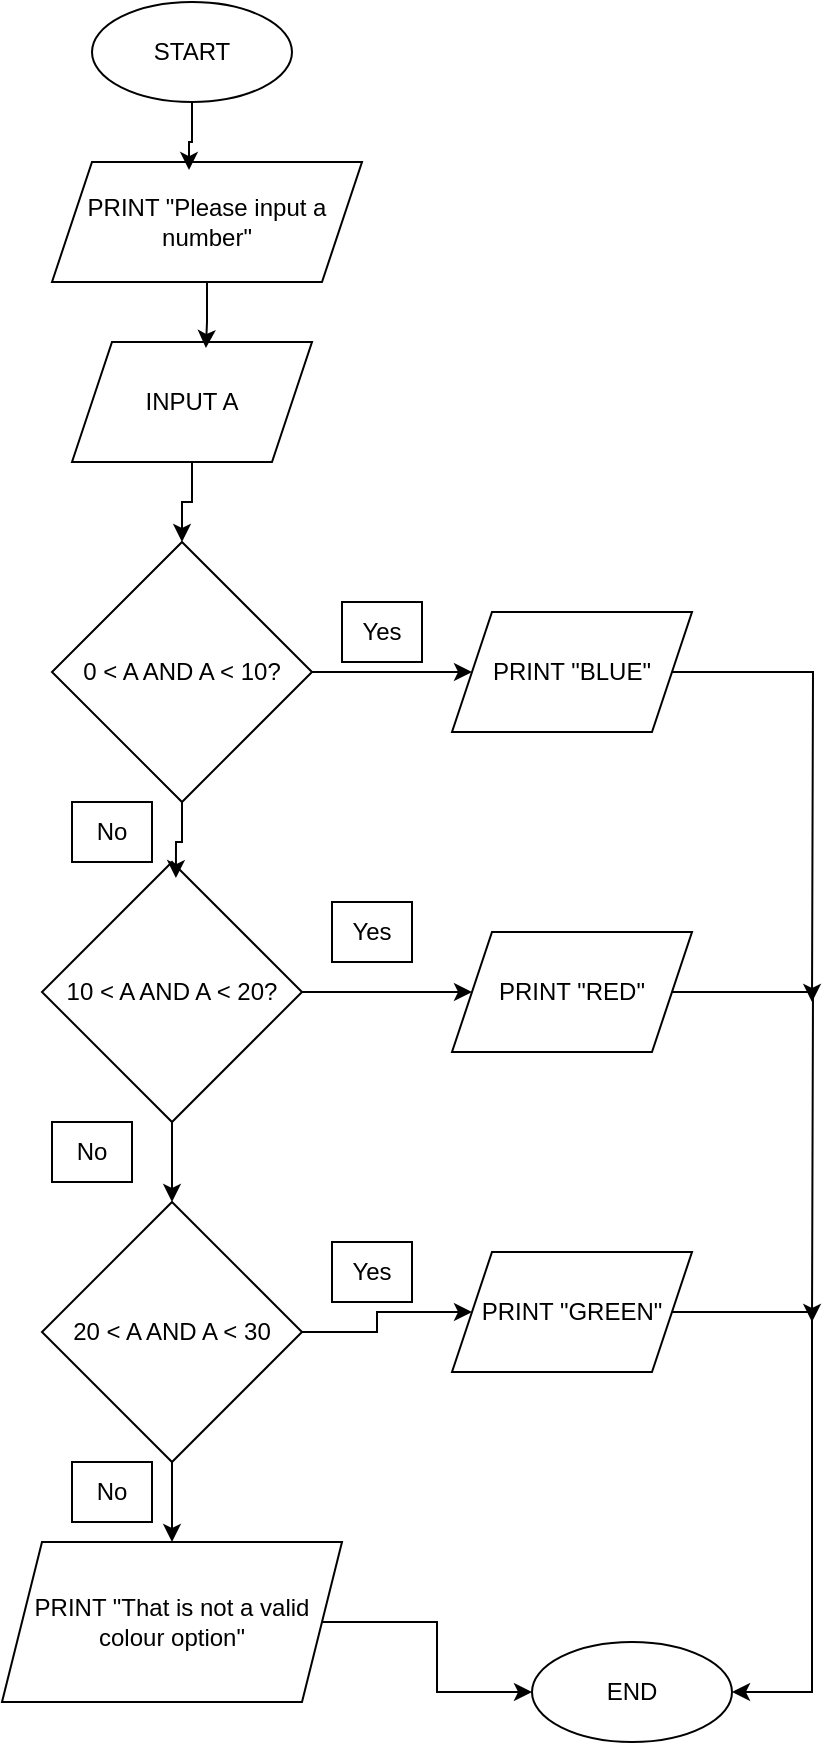 <mxfile version="24.8.4">
  <diagram id="C5RBs43oDa-KdzZeNtuy" name="Page-1">
    <mxGraphModel dx="878" dy="1000" grid="1" gridSize="10" guides="1" tooltips="1" connect="1" arrows="1" fold="1" page="1" pageScale="1" pageWidth="827" pageHeight="1169" math="0" shadow="0">
      <root>
        <mxCell id="WIyWlLk6GJQsqaUBKTNV-0" />
        <mxCell id="WIyWlLk6GJQsqaUBKTNV-1" parent="WIyWlLk6GJQsqaUBKTNV-0" />
        <mxCell id="ZSXGiZuAVmpcLqcphuI8-1" value="&lt;div&gt;START&lt;/div&gt;" style="ellipse;whiteSpace=wrap;html=1;" vertex="1" parent="WIyWlLk6GJQsqaUBKTNV-1">
          <mxGeometry x="210" y="40" width="100" height="50" as="geometry" />
        </mxCell>
        <mxCell id="ZSXGiZuAVmpcLqcphuI8-15" style="edgeStyle=orthogonalEdgeStyle;rounded=0;orthogonalLoop=1;jettySize=auto;html=1;entryX=0.5;entryY=0;entryDx=0;entryDy=0;" edge="1" parent="WIyWlLk6GJQsqaUBKTNV-1" source="ZSXGiZuAVmpcLqcphuI8-3" target="ZSXGiZuAVmpcLqcphuI8-4">
          <mxGeometry relative="1" as="geometry" />
        </mxCell>
        <mxCell id="ZSXGiZuAVmpcLqcphuI8-3" value="INPUT A" style="shape=parallelogram;perimeter=parallelogramPerimeter;whiteSpace=wrap;html=1;fixedSize=1;" vertex="1" parent="WIyWlLk6GJQsqaUBKTNV-1">
          <mxGeometry x="200" y="210" width="120" height="60" as="geometry" />
        </mxCell>
        <mxCell id="ZSXGiZuAVmpcLqcphuI8-16" style="edgeStyle=orthogonalEdgeStyle;rounded=0;orthogonalLoop=1;jettySize=auto;html=1;entryX=0;entryY=0.5;entryDx=0;entryDy=0;" edge="1" parent="WIyWlLk6GJQsqaUBKTNV-1" source="ZSXGiZuAVmpcLqcphuI8-4" target="ZSXGiZuAVmpcLqcphuI8-7">
          <mxGeometry relative="1" as="geometry" />
        </mxCell>
        <mxCell id="ZSXGiZuAVmpcLqcphuI8-4" value="0 &amp;lt; A AND A &amp;lt; 10?" style="rhombus;whiteSpace=wrap;html=1;" vertex="1" parent="WIyWlLk6GJQsqaUBKTNV-1">
          <mxGeometry x="190" y="310" width="130" height="130" as="geometry" />
        </mxCell>
        <mxCell id="ZSXGiZuAVmpcLqcphuI8-18" style="edgeStyle=orthogonalEdgeStyle;rounded=0;orthogonalLoop=1;jettySize=auto;html=1;entryX=0.5;entryY=0;entryDx=0;entryDy=0;" edge="1" parent="WIyWlLk6GJQsqaUBKTNV-1" source="ZSXGiZuAVmpcLqcphuI8-5" target="ZSXGiZuAVmpcLqcphuI8-10">
          <mxGeometry relative="1" as="geometry" />
        </mxCell>
        <mxCell id="ZSXGiZuAVmpcLqcphuI8-24" style="edgeStyle=orthogonalEdgeStyle;rounded=0;orthogonalLoop=1;jettySize=auto;html=1;entryX=0;entryY=0.5;entryDx=0;entryDy=0;" edge="1" parent="WIyWlLk6GJQsqaUBKTNV-1" source="ZSXGiZuAVmpcLqcphuI8-5" target="ZSXGiZuAVmpcLqcphuI8-9">
          <mxGeometry relative="1" as="geometry" />
        </mxCell>
        <mxCell id="ZSXGiZuAVmpcLqcphuI8-5" value="20 &amp;lt; A AND A &amp;lt; 30" style="rhombus;whiteSpace=wrap;html=1;" vertex="1" parent="WIyWlLk6GJQsqaUBKTNV-1">
          <mxGeometry x="185" y="640" width="130" height="130" as="geometry" />
        </mxCell>
        <mxCell id="ZSXGiZuAVmpcLqcphuI8-6" value="PRINT &quot;Please input a number&quot;" style="shape=parallelogram;perimeter=parallelogramPerimeter;whiteSpace=wrap;html=1;fixedSize=1;" vertex="1" parent="WIyWlLk6GJQsqaUBKTNV-1">
          <mxGeometry x="190" y="120" width="155" height="60" as="geometry" />
        </mxCell>
        <mxCell id="ZSXGiZuAVmpcLqcphuI8-28" style="edgeStyle=orthogonalEdgeStyle;rounded=0;orthogonalLoop=1;jettySize=auto;html=1;" edge="1" parent="WIyWlLk6GJQsqaUBKTNV-1" source="ZSXGiZuAVmpcLqcphuI8-7">
          <mxGeometry relative="1" as="geometry">
            <mxPoint x="570" y="540" as="targetPoint" />
          </mxGeometry>
        </mxCell>
        <mxCell id="ZSXGiZuAVmpcLqcphuI8-7" value="PRINT &quot;BLUE&quot;" style="shape=parallelogram;perimeter=parallelogramPerimeter;whiteSpace=wrap;html=1;fixedSize=1;" vertex="1" parent="WIyWlLk6GJQsqaUBKTNV-1">
          <mxGeometry x="390" y="345" width="120" height="60" as="geometry" />
        </mxCell>
        <mxCell id="ZSXGiZuAVmpcLqcphuI8-27" style="edgeStyle=orthogonalEdgeStyle;rounded=0;orthogonalLoop=1;jettySize=auto;html=1;" edge="1" parent="WIyWlLk6GJQsqaUBKTNV-1" source="ZSXGiZuAVmpcLqcphuI8-8">
          <mxGeometry relative="1" as="geometry">
            <mxPoint x="570" y="700" as="targetPoint" />
          </mxGeometry>
        </mxCell>
        <mxCell id="ZSXGiZuAVmpcLqcphuI8-8" value="PRINT &quot;RED&quot;" style="shape=parallelogram;perimeter=parallelogramPerimeter;whiteSpace=wrap;html=1;fixedSize=1;" vertex="1" parent="WIyWlLk6GJQsqaUBKTNV-1">
          <mxGeometry x="390" y="505" width="120" height="60" as="geometry" />
        </mxCell>
        <mxCell id="ZSXGiZuAVmpcLqcphuI8-26" style="edgeStyle=orthogonalEdgeStyle;rounded=0;orthogonalLoop=1;jettySize=auto;html=1;entryX=1;entryY=0.5;entryDx=0;entryDy=0;" edge="1" parent="WIyWlLk6GJQsqaUBKTNV-1" source="ZSXGiZuAVmpcLqcphuI8-9" target="ZSXGiZuAVmpcLqcphuI8-12">
          <mxGeometry relative="1" as="geometry">
            <mxPoint x="560" y="880" as="targetPoint" />
            <Array as="points">
              <mxPoint x="570" y="695" />
              <mxPoint x="570" y="885" />
            </Array>
          </mxGeometry>
        </mxCell>
        <mxCell id="ZSXGiZuAVmpcLqcphuI8-9" value="PRINT &quot;GREEN&quot;" style="shape=parallelogram;perimeter=parallelogramPerimeter;whiteSpace=wrap;html=1;fixedSize=1;" vertex="1" parent="WIyWlLk6GJQsqaUBKTNV-1">
          <mxGeometry x="390" y="665" width="120" height="60" as="geometry" />
        </mxCell>
        <mxCell id="ZSXGiZuAVmpcLqcphuI8-25" style="edgeStyle=orthogonalEdgeStyle;rounded=0;orthogonalLoop=1;jettySize=auto;html=1;entryX=0;entryY=0.5;entryDx=0;entryDy=0;" edge="1" parent="WIyWlLk6GJQsqaUBKTNV-1" source="ZSXGiZuAVmpcLqcphuI8-10" target="ZSXGiZuAVmpcLqcphuI8-12">
          <mxGeometry relative="1" as="geometry" />
        </mxCell>
        <mxCell id="ZSXGiZuAVmpcLqcphuI8-10" value="PRINT &quot;That is not a valid colour option&quot;" style="shape=parallelogram;perimeter=parallelogramPerimeter;whiteSpace=wrap;html=1;fixedSize=1;" vertex="1" parent="WIyWlLk6GJQsqaUBKTNV-1">
          <mxGeometry x="165" y="810" width="170" height="80" as="geometry" />
        </mxCell>
        <mxCell id="ZSXGiZuAVmpcLqcphuI8-12" value="END" style="ellipse;whiteSpace=wrap;html=1;" vertex="1" parent="WIyWlLk6GJQsqaUBKTNV-1">
          <mxGeometry x="430" y="860" width="100" height="50" as="geometry" />
        </mxCell>
        <mxCell id="ZSXGiZuAVmpcLqcphuI8-13" style="edgeStyle=orthogonalEdgeStyle;rounded=0;orthogonalLoop=1;jettySize=auto;html=1;entryX=0.442;entryY=0.067;entryDx=0;entryDy=0;entryPerimeter=0;" edge="1" parent="WIyWlLk6GJQsqaUBKTNV-1" source="ZSXGiZuAVmpcLqcphuI8-1" target="ZSXGiZuAVmpcLqcphuI8-6">
          <mxGeometry relative="1" as="geometry" />
        </mxCell>
        <mxCell id="ZSXGiZuAVmpcLqcphuI8-14" style="edgeStyle=orthogonalEdgeStyle;rounded=0;orthogonalLoop=1;jettySize=auto;html=1;entryX=0.558;entryY=0.05;entryDx=0;entryDy=0;entryPerimeter=0;" edge="1" parent="WIyWlLk6GJQsqaUBKTNV-1" source="ZSXGiZuAVmpcLqcphuI8-6" target="ZSXGiZuAVmpcLqcphuI8-3">
          <mxGeometry relative="1" as="geometry" />
        </mxCell>
        <mxCell id="ZSXGiZuAVmpcLqcphuI8-22" style="edgeStyle=orthogonalEdgeStyle;rounded=0;orthogonalLoop=1;jettySize=auto;html=1;entryX=0.5;entryY=0;entryDx=0;entryDy=0;" edge="1" parent="WIyWlLk6GJQsqaUBKTNV-1" source="ZSXGiZuAVmpcLqcphuI8-20" target="ZSXGiZuAVmpcLqcphuI8-5">
          <mxGeometry relative="1" as="geometry" />
        </mxCell>
        <mxCell id="ZSXGiZuAVmpcLqcphuI8-23" style="edgeStyle=orthogonalEdgeStyle;rounded=0;orthogonalLoop=1;jettySize=auto;html=1;entryX=0;entryY=0.5;entryDx=0;entryDy=0;" edge="1" parent="WIyWlLk6GJQsqaUBKTNV-1" source="ZSXGiZuAVmpcLqcphuI8-20" target="ZSXGiZuAVmpcLqcphuI8-8">
          <mxGeometry relative="1" as="geometry" />
        </mxCell>
        <mxCell id="ZSXGiZuAVmpcLqcphuI8-20" value="10 &amp;lt; A AND A &amp;lt; 20?" style="rhombus;whiteSpace=wrap;html=1;" vertex="1" parent="WIyWlLk6GJQsqaUBKTNV-1">
          <mxGeometry x="185" y="470" width="130" height="130" as="geometry" />
        </mxCell>
        <mxCell id="ZSXGiZuAVmpcLqcphuI8-21" style="edgeStyle=orthogonalEdgeStyle;rounded=0;orthogonalLoop=1;jettySize=auto;html=1;entryX=0.515;entryY=0.062;entryDx=0;entryDy=0;entryPerimeter=0;" edge="1" parent="WIyWlLk6GJQsqaUBKTNV-1" source="ZSXGiZuAVmpcLqcphuI8-4" target="ZSXGiZuAVmpcLqcphuI8-20">
          <mxGeometry relative="1" as="geometry" />
        </mxCell>
        <mxCell id="ZSXGiZuAVmpcLqcphuI8-29" value="&lt;div&gt;No&lt;/div&gt;" style="rounded=0;whiteSpace=wrap;html=1;" vertex="1" parent="WIyWlLk6GJQsqaUBKTNV-1">
          <mxGeometry x="200" y="770" width="40" height="30" as="geometry" />
        </mxCell>
        <mxCell id="ZSXGiZuAVmpcLqcphuI8-30" value="Yes" style="rounded=0;whiteSpace=wrap;html=1;" vertex="1" parent="WIyWlLk6GJQsqaUBKTNV-1">
          <mxGeometry x="330" y="660" width="40" height="30" as="geometry" />
        </mxCell>
        <mxCell id="ZSXGiZuAVmpcLqcphuI8-32" value="Yes" style="rounded=0;whiteSpace=wrap;html=1;" vertex="1" parent="WIyWlLk6GJQsqaUBKTNV-1">
          <mxGeometry x="330" y="490" width="40" height="30" as="geometry" />
        </mxCell>
        <mxCell id="ZSXGiZuAVmpcLqcphuI8-33" value="Yes" style="rounded=0;whiteSpace=wrap;html=1;" vertex="1" parent="WIyWlLk6GJQsqaUBKTNV-1">
          <mxGeometry x="335" y="340" width="40" height="30" as="geometry" />
        </mxCell>
        <mxCell id="ZSXGiZuAVmpcLqcphuI8-34" value="&lt;div&gt;No&lt;/div&gt;" style="rounded=0;whiteSpace=wrap;html=1;" vertex="1" parent="WIyWlLk6GJQsqaUBKTNV-1">
          <mxGeometry x="190" y="600" width="40" height="30" as="geometry" />
        </mxCell>
        <mxCell id="ZSXGiZuAVmpcLqcphuI8-35" value="&lt;div&gt;No&lt;/div&gt;" style="rounded=0;whiteSpace=wrap;html=1;" vertex="1" parent="WIyWlLk6GJQsqaUBKTNV-1">
          <mxGeometry x="200" y="440" width="40" height="30" as="geometry" />
        </mxCell>
      </root>
    </mxGraphModel>
  </diagram>
</mxfile>
